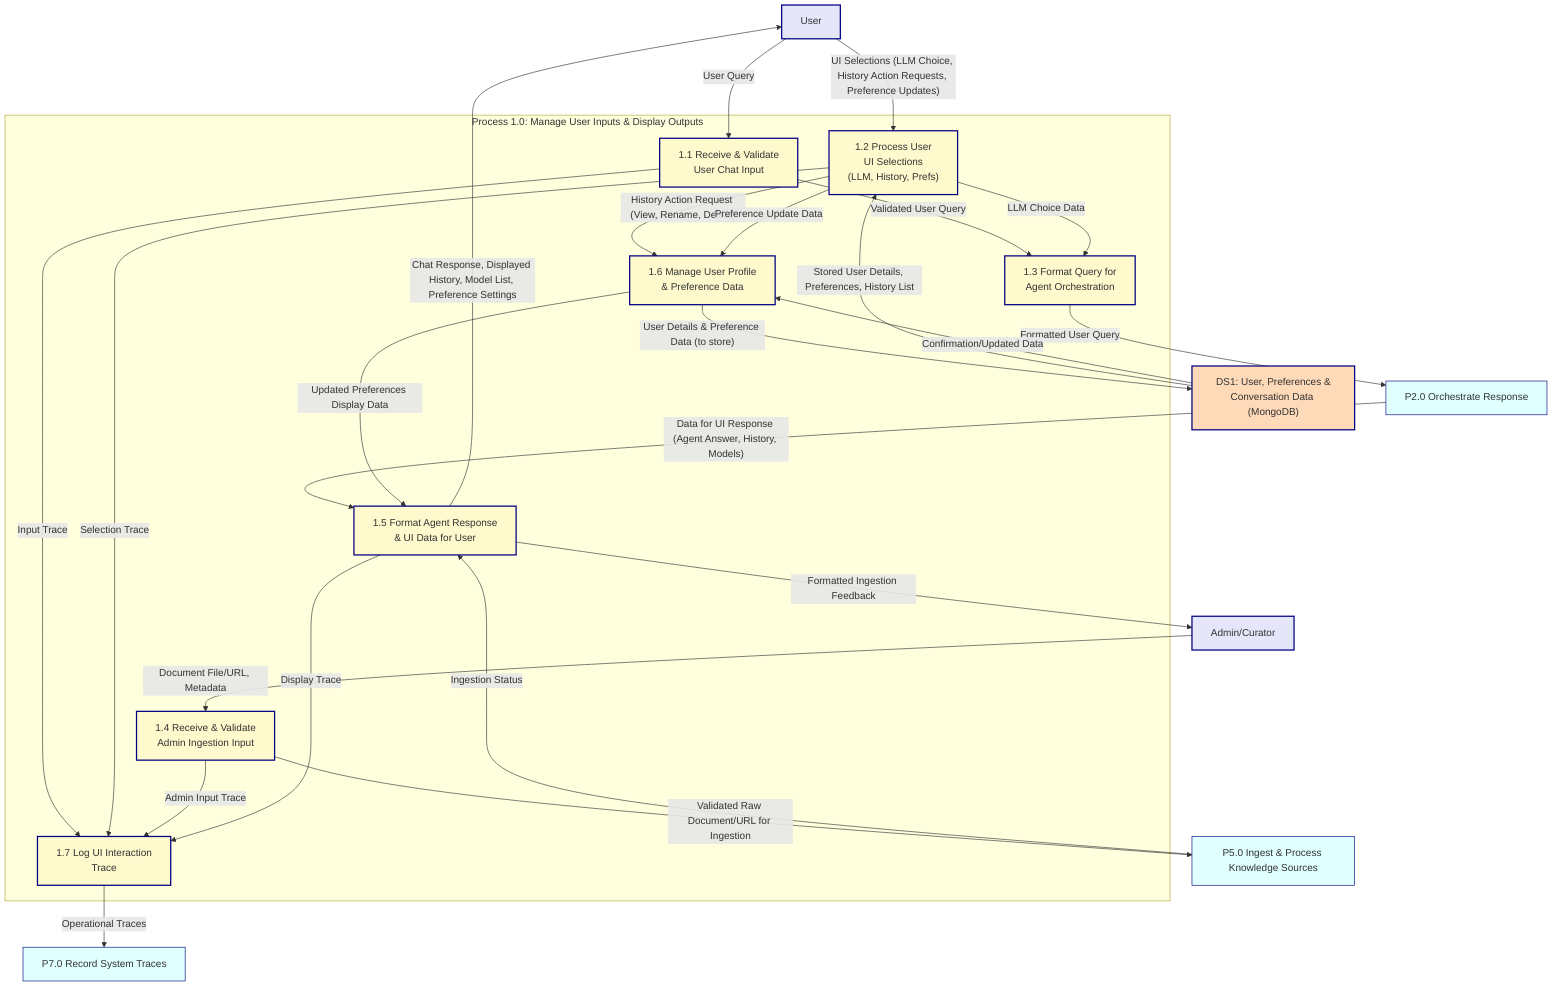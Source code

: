 %%{
  init: {
    'theme': 'base',
    'themeVariables': {
      'fontFamily': 'Comic Sans MS, cursive',
      'fontSize': '12px',
      'primaryColor': '#F0F8FF',       /* aliceblue - diagram background */
      'nodeBorder': '#000080',        /* navy - for entity/process/store borders */
      'lineColor': '#0000CD',         /* mediumblue - for data flows */
      'primaryTextColor': '#191970',  /* midnightblue - for text */
      'entityColor': '#E6E6FA',       /* lavender - for external entities */
      'processColor': '#FFFACD',      /* lemonchiffon - for processes */
      'dataStoreColor': '#FFDAB9',    /* peachpuff - for data stores */
      'edgeLabelBackground':'#FFFFFF',/* white - for edge labels background */
      'clusterBkg': '#FAFAFA'
    },
    'flowchart': {
      'curve': 'basis'
    }
  }
}%%

graph TD
    classDef entity fill:#E6E6FA,stroke:#000080,stroke-width:2px,shape:rectangle;
    classDef process fill:#FFFACD,stroke:#000080,stroke-width:2px,shape:roundrect;
    classDef dataStore fill:#FFDAB9,stroke:#000080,stroke-width:2px,shape:cylinder;
    %%/* Light cyan for other Level 1 processes */
    classDef externalProcess fill:#E0FFFF,stroke:#000080,stroke-width:1px,shape:roundrect;

    %% External Entities & Other Level 1 Processes (acting as sources/sinks for P1.0)
    User["User"]:::entity;
    Admin["Admin/Curator"]:::entity;
    P2_Orchestrate_Response["P2.0 Orchestrate Response"]:::externalProcess;
    P5_Ingest_Knowledge["P5.0 Ingest & Process Knowledge Sources"]:::externalProcess;
    P7_Record_System_Traces["P7.0 Record System Traces"]:::externalProcess;

    %% Data Store directly interacting with P1.0
    Mongo_UserPrefsConv["DS1: User, Preferences &<br/>Conversation Data (MongoDB)"]:::dataStore;

    %% Sub-Processes within P1.0 Manage User Inputs & Display Outputs
    subgraph P1_Process ["Process 1.0: Manage User Inputs & Display Outputs"]
        direction TB
        P1_1_Receive_User_Chat_Input["1.1 Receive & Validate<br/>User Chat Input"]:::process;
        P1_2_Handle_User_Selections["1.2 Process User<br/>UI Selections<br/>(LLM, History, Prefs)"]:::process;
        P1_3_Format_Query_For_Agent["1.3 Format Query for<br/>Agent Orchestration"]:::process;
        P1_4_Receive_Admin_Input["1.4 Receive & Validate<br/>Admin Ingestion Input"]:::process;
        P1_5_Format_Data_For_Display["1.5 Format Agent Response<br/>& UI Data for User"]:::process;
        P1_6_Manage_User_Profile_Data["1.6 Manage User Profile<br/>& Preference Data"]:::process;
        P1_7_Log_Interaction_Trace["1.7 Log UI Interaction<br/>Trace"]:::process;
    end
    
    %% Data Flows for P1.0

    %% User Chat Input
    User -- "User Query" --> P1_1_Receive_User_Chat_Input;
    P1_1_Receive_User_Chat_Input -- "Validated User Query" --> P1_3_Format_Query_For_Agent;
    P1_3_Format_Query_For_Agent -- "Formatted User Query" --> P2_Orchestrate_Response;
    
    %% User UI Selections (LLM Choice, History Actions, Preferences)
    User -- "UI Selections (LLM Choice, History Action Requests, Preference Updates)" --> P1_2_Handle_User_Selections;
    %% LLM choice might affect query formatting or context
    P1_2_Handle_User_Selections -- "LLM Choice Data" --> P1_3_Format_Query_For_Agent; 
    P1_2_Handle_User_Selections -- "History Action Request (View, Rename, Delete)" --> P1_6_Manage_User_Profile_Data;
    P1_2_Handle_User_Selections -- "Preference Update Data" --> P1_6_Manage_User_Profile_Data;
    %% For displaying current state
    Mongo_UserPrefsConv -- "Stored User Details, Preferences, History List" --> P1_2_Handle_User_Selections; 
    
    %% Admin Inputs
    Admin -- "Document File/URL, Metadata" --> P1_4_Receive_Admin_Input;
    P1_4_Receive_Admin_Input -- "Validated Raw Document/URL for Ingestion" --> P5_Ingest_Knowledge;
    %% Status comes back to be formatted
    P5_Ingest_Knowledge -- "Ingestion Status" --> P1_5_Format_Data_For_Display; 
    P1_5_Format_Data_For_Display -- "Formatted Ingestion Feedback" --> Admin;

    %% Formatting and Displaying Responses to User
    P2_Orchestrate_Response -- "Data for UI Response (Agent Answer, History, Models)" --> P1_5_Format_Data_For_Display;
    P1_5_Format_Data_For_Display -- "Chat Response, Displayed History, Model List, Preference Settings" --> User;

    %% Managing User Profile and Preferences
    P1_6_Manage_User_Profile_Data -- "User Details & Preference Data (to store)" --> Mongo_UserPrefsConv;
    Mongo_UserPrefsConv -- "Confirmation/Updated Data" --> P1_6_Manage_User_Profile_Data;
    %% To refresh UI
    P1_6_Manage_User_Profile_Data -- "Updated Preferences Display Data" --> P1_5_Format_Data_For_Display; 

    %% Logging Traces
    P1_1_Receive_User_Chat_Input -- "Input Trace" --> P1_7_Log_Interaction_Trace;
    P1_2_Handle_User_Selections -- "Selection Trace" --> P1_7_Log_Interaction_Trace;
    P1_4_Receive_Admin_Input -- "Admin Input Trace" --> P1_7_Log_Interaction_Trace;
    P1_5_Format_Data_For_Display -- "Display Trace" --> P1_7_Log_Interaction_Trace;
    P1_7_Log_Interaction_Trace -- "Operational Traces" --> P7_Record_System_Traces;
    %% Apply curved lines using 'basis' interpolation for smooth flow
    linkStyle default interpolate basis; 
    %% title Level 2 DFD for P1.0: Manage User Inputs & Display Outputs